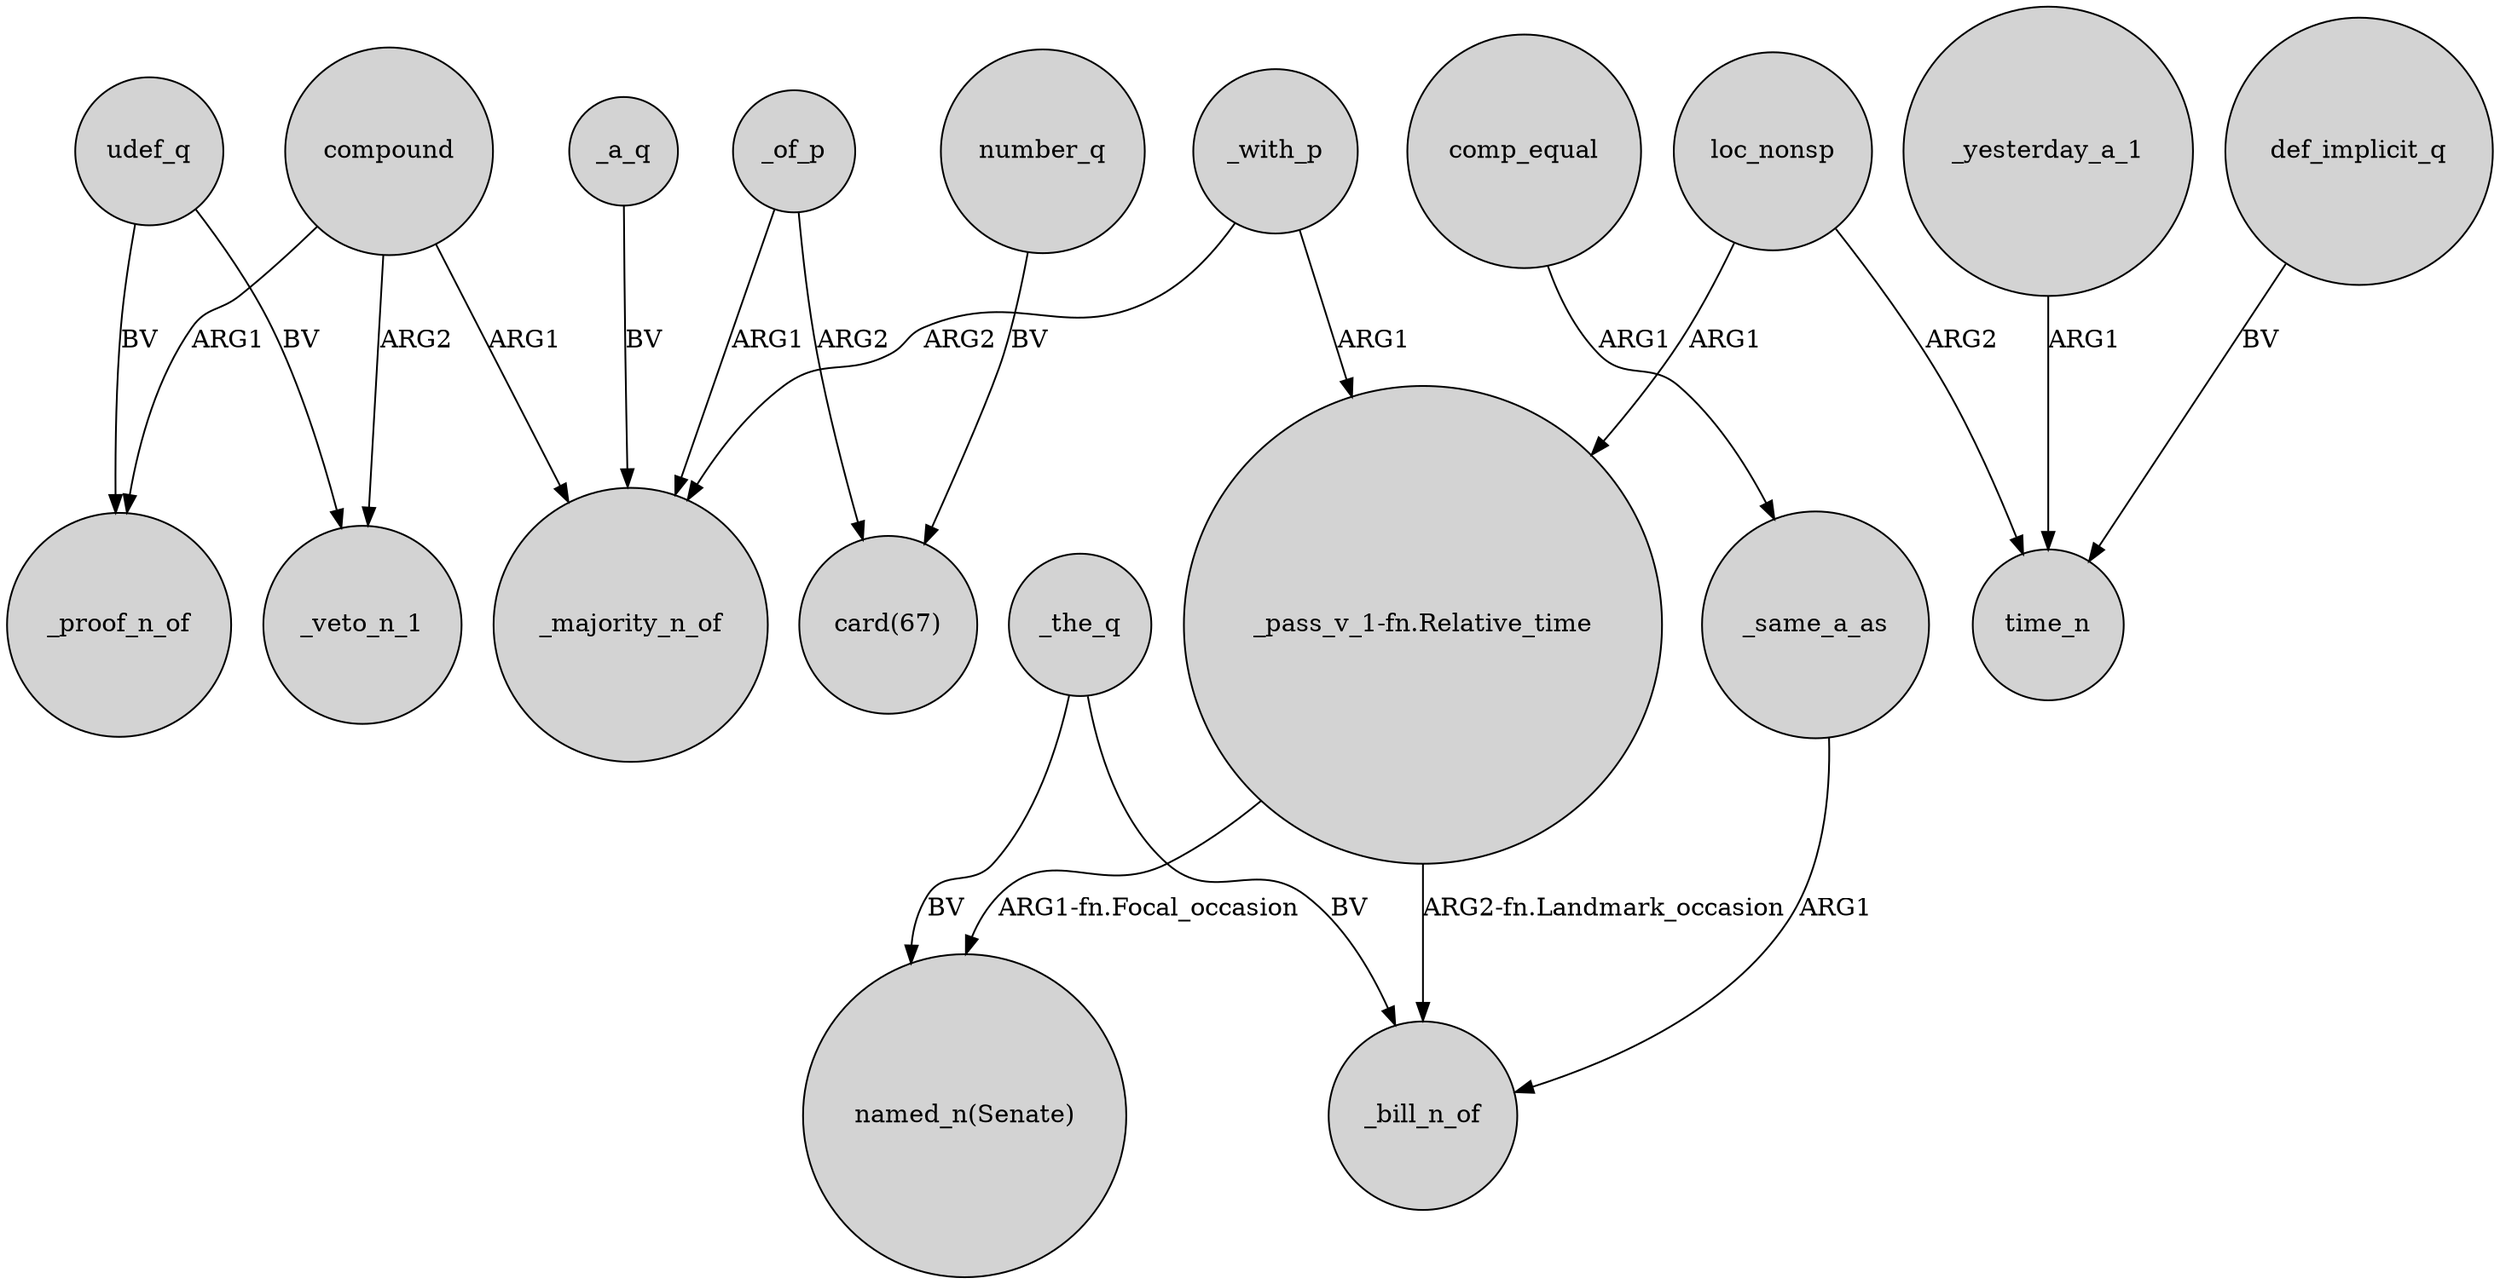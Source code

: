 digraph {
	node [shape=circle style=filled]
	_a_q -> _majority_n_of [label=BV]
	_same_a_as -> _bill_n_of [label=ARG1]
	_the_q -> _bill_n_of [label=BV]
	compound -> _majority_n_of [label=ARG1]
	number_q -> "card(67)" [label=BV]
	udef_q -> _proof_n_of [label=BV]
	"_pass_v_1-fn.Relative_time" -> "named_n(Senate)" [label="ARG1-fn.Focal_occasion"]
	_the_q -> "named_n(Senate)" [label=BV]
	_yesterday_a_1 -> time_n [label=ARG1]
	_of_p -> _majority_n_of [label=ARG1]
	_of_p -> "card(67)" [label=ARG2]
	loc_nonsp -> "_pass_v_1-fn.Relative_time" [label=ARG1]
	compound -> _veto_n_1 [label=ARG2]
	compound -> _proof_n_of [label=ARG1]
	_with_p -> "_pass_v_1-fn.Relative_time" [label=ARG1]
	udef_q -> _veto_n_1 [label=BV]
	"_pass_v_1-fn.Relative_time" -> _bill_n_of [label="ARG2-fn.Landmark_occasion"]
	loc_nonsp -> time_n [label=ARG2]
	comp_equal -> _same_a_as [label=ARG1]
	def_implicit_q -> time_n [label=BV]
	_with_p -> _majority_n_of [label=ARG2]
}
